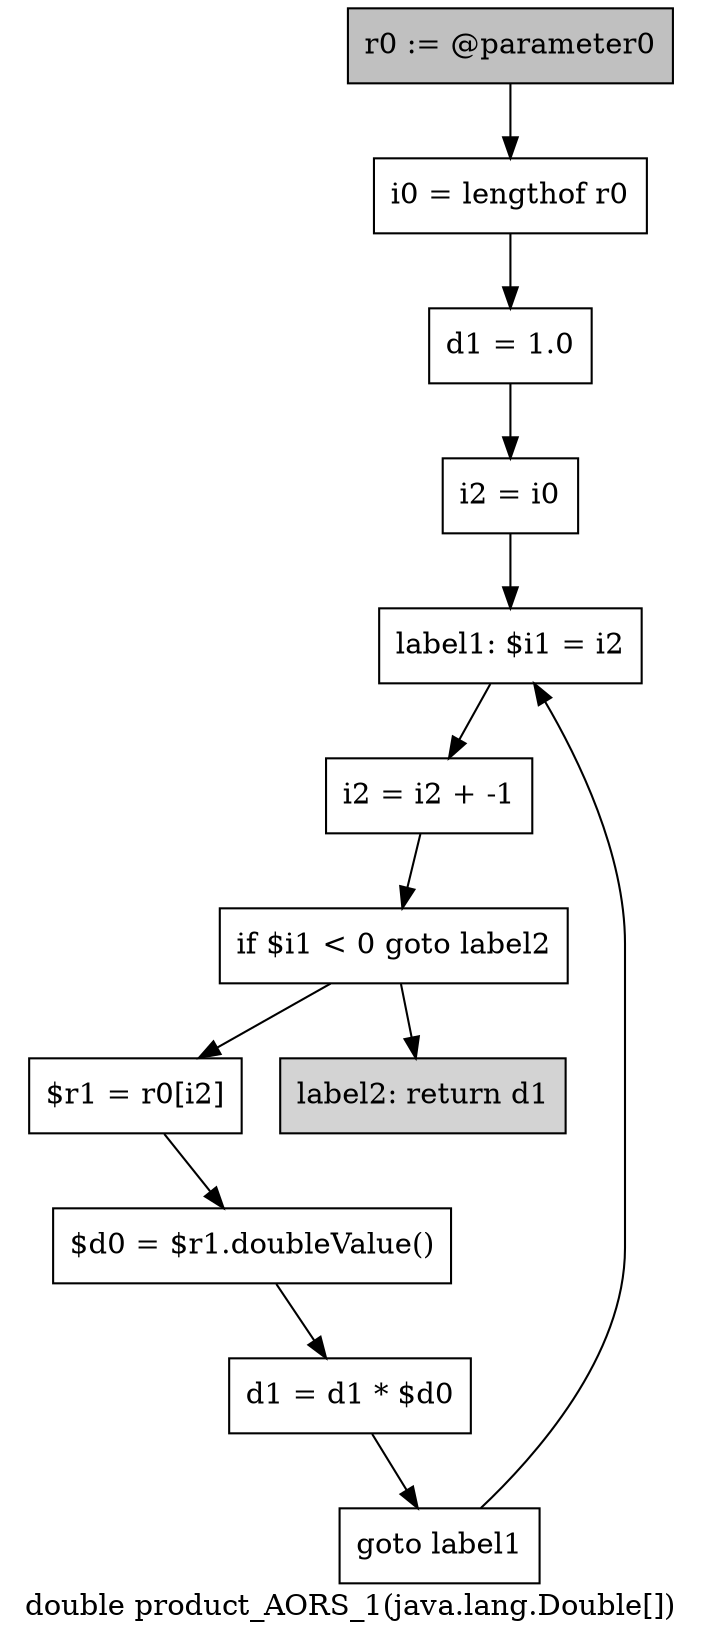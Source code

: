 digraph "double product_AORS_1(java.lang.Double[])" {
    label="double product_AORS_1(java.lang.Double[])";
    node [shape=box];
    "0" [style=filled,fillcolor=gray,label="r0 := @parameter0",];
    "1" [label="i0 = lengthof r0",];
    "0"->"1";
    "2" [label="d1 = 1.0",];
    "1"->"2";
    "3" [label="i2 = i0",];
    "2"->"3";
    "4" [label="label1: $i1 = i2",];
    "3"->"4";
    "5" [label="i2 = i2 + -1",];
    "4"->"5";
    "6" [label="if $i1 < 0 goto label2",];
    "5"->"6";
    "7" [label="$r1 = r0[i2]",];
    "6"->"7";
    "11" [style=filled,fillcolor=lightgray,label="label2: return d1",];
    "6"->"11";
    "8" [label="$d0 = $r1.doubleValue()",];
    "7"->"8";
    "9" [label="d1 = d1 * $d0",];
    "8"->"9";
    "10" [label="goto label1",];
    "9"->"10";
    "10"->"4";
}
